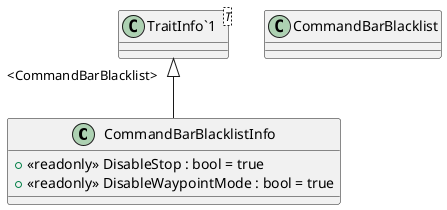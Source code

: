 @startuml
class CommandBarBlacklistInfo {
    + <<readonly>> DisableStop : bool = true
    + <<readonly>> DisableWaypointMode : bool = true
}
class CommandBarBlacklist {
}
class "TraitInfo`1"<T> {
}
"TraitInfo`1" "<CommandBarBlacklist>" <|-- CommandBarBlacklistInfo
@enduml
